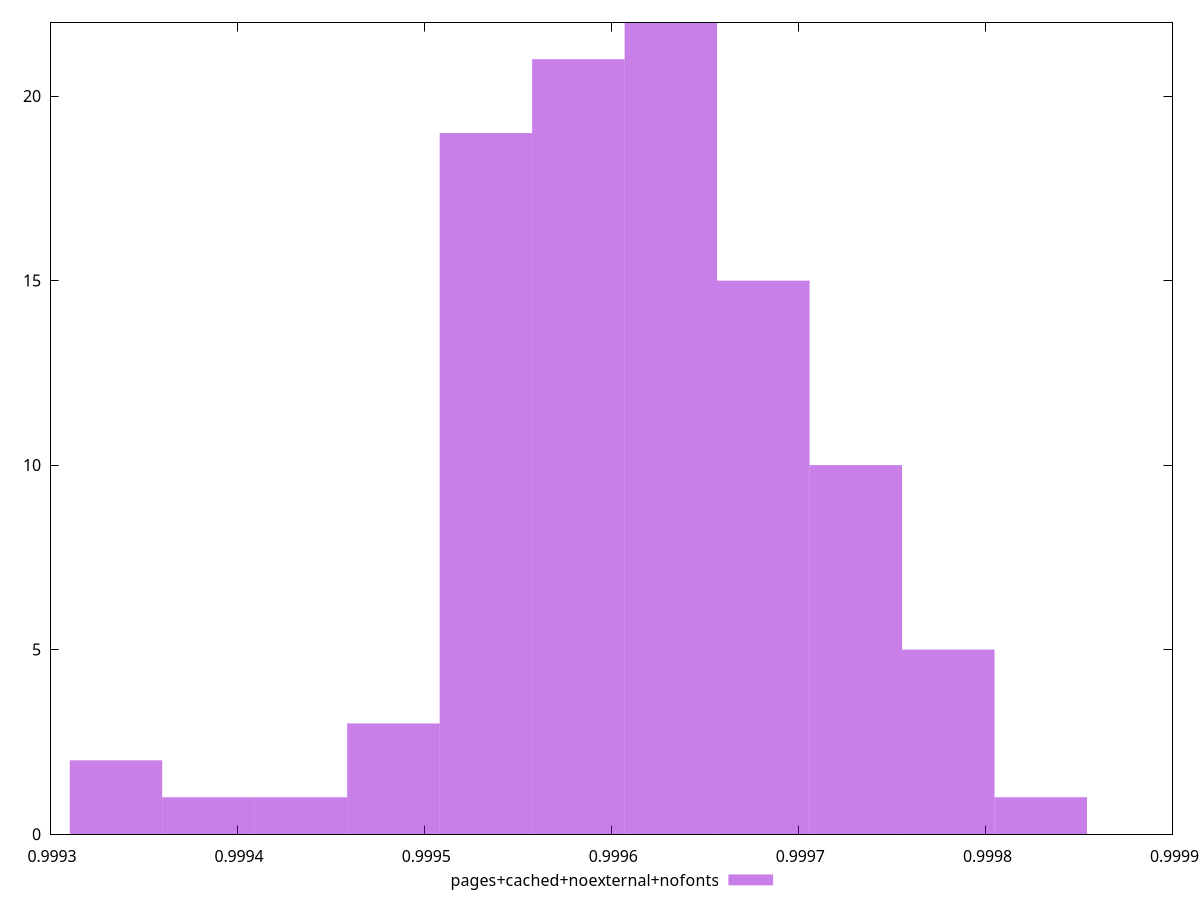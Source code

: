 $_pagesCachedNoexternalNofonts <<EOF
0.9995824350219223 21
0.9997307336869273 10
0.9995330021335873 19
0.9996318679102574 22
0.9993352705802474 2
0.9994835692452524 3
0.9996813007985923 15
0.9993847034685823 1
0.9997801665752624 5
0.9994341363569174 1
0.9998295994635973 1
EOF
set key outside below
set terminal pngcairo
set output "report_00006_2020-11-02T20-21-41.718Z/mainthread-work-breakdown/pages+cached+noexternal+nofonts//hist.png"
set yrange [0:22]
set boxwidth 0.00004943288833499443
set style fill transparent solid 0.5 noborder
plot $_pagesCachedNoexternalNofonts title "pages+cached+noexternal+nofonts" with boxes ,